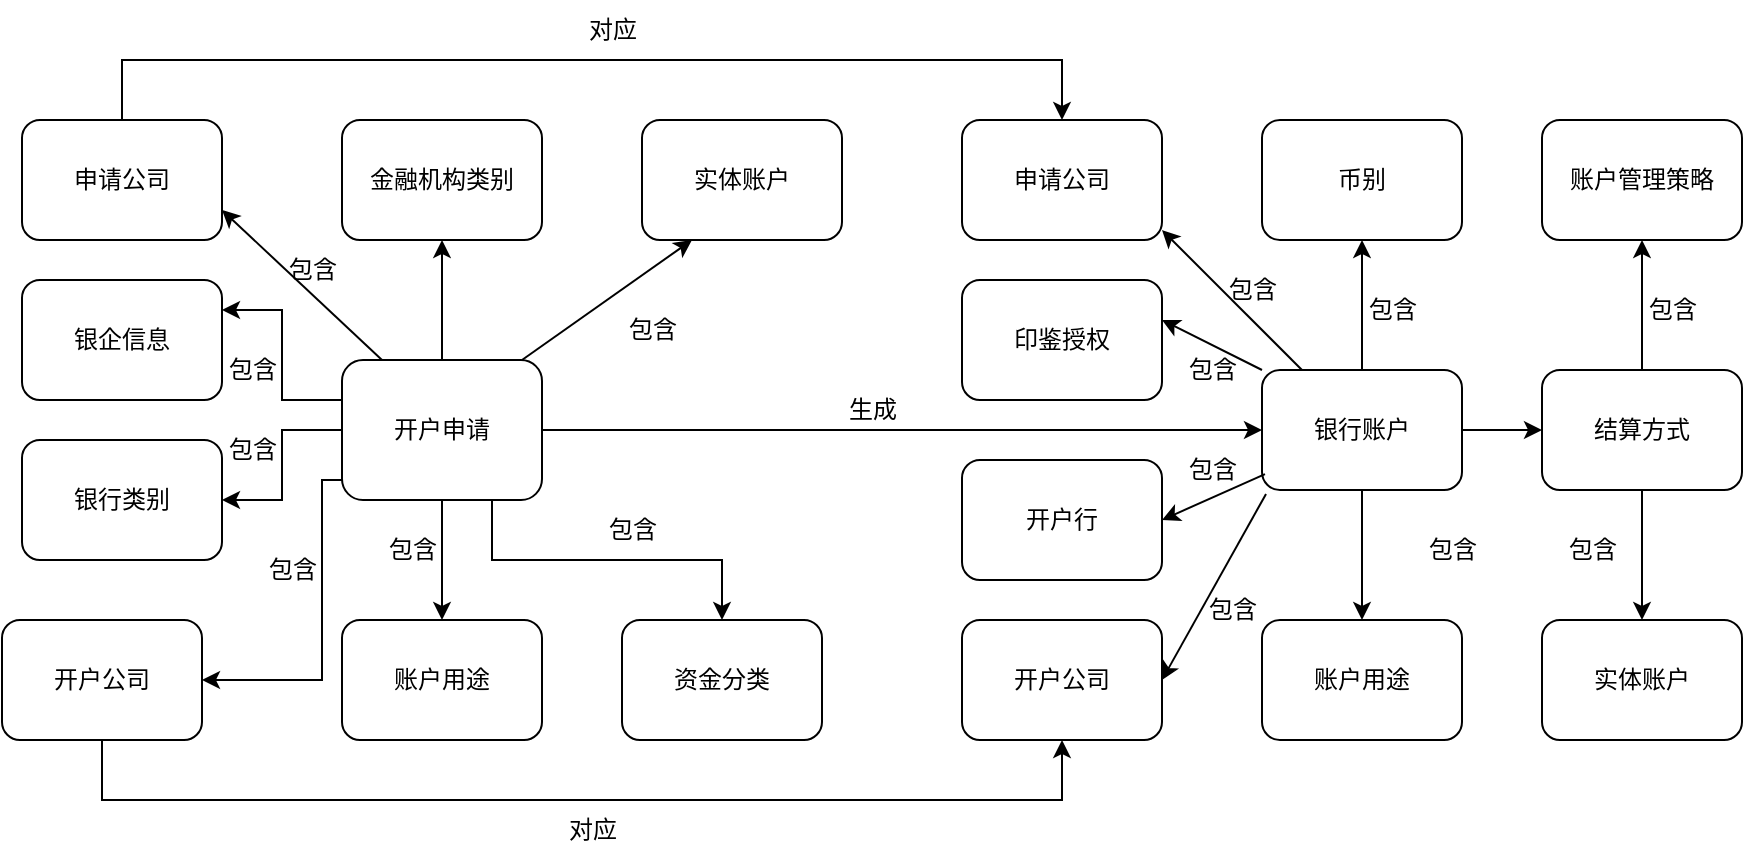 <mxfile version="21.0.2" type="github">
  <diagram name="第 1 页" id="eb18voc41g7uNXnEWzvE">
    <mxGraphModel dx="1434" dy="764" grid="1" gridSize="10" guides="1" tooltips="1" connect="1" arrows="1" fold="1" page="1" pageScale="1" pageWidth="3300" pageHeight="4681" math="0" shadow="0">
      <root>
        <mxCell id="0" />
        <mxCell id="1" parent="0" />
        <mxCell id="5-KOo01hlj58CdEPXeHK-24" style="edgeStyle=orthogonalEdgeStyle;rounded=0;orthogonalLoop=1;jettySize=auto;html=1;entryX=0.5;entryY=1;entryDx=0;entryDy=0;" edge="1" parent="1" source="5-KOo01hlj58CdEPXeHK-1" target="5-KOo01hlj58CdEPXeHK-20">
          <mxGeometry relative="1" as="geometry" />
        </mxCell>
        <mxCell id="5-KOo01hlj58CdEPXeHK-25" style="edgeStyle=orthogonalEdgeStyle;rounded=0;orthogonalLoop=1;jettySize=auto;html=1;entryX=1;entryY=0.25;entryDx=0;entryDy=0;" edge="1" parent="1" source="5-KOo01hlj58CdEPXeHK-1" target="5-KOo01hlj58CdEPXeHK-19">
          <mxGeometry relative="1" as="geometry">
            <Array as="points">
              <mxPoint x="290" y="230" />
              <mxPoint x="290" y="185" />
            </Array>
          </mxGeometry>
        </mxCell>
        <mxCell id="5-KOo01hlj58CdEPXeHK-26" style="edgeStyle=orthogonalEdgeStyle;rounded=0;orthogonalLoop=1;jettySize=auto;html=1;entryX=1;entryY=0.5;entryDx=0;entryDy=0;" edge="1" parent="1" source="5-KOo01hlj58CdEPXeHK-1" target="5-KOo01hlj58CdEPXeHK-17">
          <mxGeometry relative="1" as="geometry" />
        </mxCell>
        <mxCell id="5-KOo01hlj58CdEPXeHK-27" style="edgeStyle=orthogonalEdgeStyle;rounded=0;orthogonalLoop=1;jettySize=auto;html=1;exitX=0.25;exitY=1;exitDx=0;exitDy=0;entryX=1;entryY=0.5;entryDx=0;entryDy=0;" edge="1" parent="1" source="5-KOo01hlj58CdEPXeHK-1" target="5-KOo01hlj58CdEPXeHK-23">
          <mxGeometry relative="1" as="geometry">
            <Array as="points">
              <mxPoint x="345" y="270" />
              <mxPoint x="310" y="270" />
              <mxPoint x="310" y="370" />
              <mxPoint x="250" y="370" />
            </Array>
          </mxGeometry>
        </mxCell>
        <mxCell id="5-KOo01hlj58CdEPXeHK-28" style="edgeStyle=orthogonalEdgeStyle;rounded=0;orthogonalLoop=1;jettySize=auto;html=1;" edge="1" parent="1" source="5-KOo01hlj58CdEPXeHK-1" target="5-KOo01hlj58CdEPXeHK-16">
          <mxGeometry relative="1" as="geometry" />
        </mxCell>
        <mxCell id="5-KOo01hlj58CdEPXeHK-29" style="edgeStyle=orthogonalEdgeStyle;rounded=0;orthogonalLoop=1;jettySize=auto;html=1;exitX=0.75;exitY=1;exitDx=0;exitDy=0;entryX=0.5;entryY=0;entryDx=0;entryDy=0;" edge="1" parent="1" source="5-KOo01hlj58CdEPXeHK-1" target="5-KOo01hlj58CdEPXeHK-22">
          <mxGeometry relative="1" as="geometry" />
        </mxCell>
        <mxCell id="5-KOo01hlj58CdEPXeHK-43" style="edgeStyle=orthogonalEdgeStyle;rounded=0;orthogonalLoop=1;jettySize=auto;html=1;exitX=1;exitY=0.5;exitDx=0;exitDy=0;entryX=0;entryY=0.5;entryDx=0;entryDy=0;" edge="1" parent="1" source="5-KOo01hlj58CdEPXeHK-1" target="5-KOo01hlj58CdEPXeHK-3">
          <mxGeometry relative="1" as="geometry" />
        </mxCell>
        <mxCell id="5-KOo01hlj58CdEPXeHK-1" value="开户申请" style="rounded=1;whiteSpace=wrap;html=1;" vertex="1" parent="1">
          <mxGeometry x="320" y="210" width="100" height="70" as="geometry" />
        </mxCell>
        <mxCell id="5-KOo01hlj58CdEPXeHK-4" value="包含" style="text;html=1;align=center;verticalAlign=middle;resizable=0;points=[];autosize=1;strokeColor=none;fillColor=none;" vertex="1" parent="1">
          <mxGeometry x="450" y="180" width="50" height="30" as="geometry" />
        </mxCell>
        <mxCell id="5-KOo01hlj58CdEPXeHK-5" value="开户行" style="rounded=1;whiteSpace=wrap;html=1;" vertex="1" parent="1">
          <mxGeometry x="630" y="260" width="100" height="60" as="geometry" />
        </mxCell>
        <mxCell id="5-KOo01hlj58CdEPXeHK-55" style="edgeStyle=orthogonalEdgeStyle;rounded=0;orthogonalLoop=1;jettySize=auto;html=1;entryX=0.5;entryY=1;entryDx=0;entryDy=0;" edge="1" parent="1" source="5-KOo01hlj58CdEPXeHK-6" target="5-KOo01hlj58CdEPXeHK-9">
          <mxGeometry relative="1" as="geometry">
            <mxPoint x="990" y="160" as="targetPoint" />
          </mxGeometry>
        </mxCell>
        <mxCell id="5-KOo01hlj58CdEPXeHK-56" style="edgeStyle=orthogonalEdgeStyle;rounded=0;orthogonalLoop=1;jettySize=auto;html=1;" edge="1" parent="1" source="5-KOo01hlj58CdEPXeHK-6" target="5-KOo01hlj58CdEPXeHK-10">
          <mxGeometry relative="1" as="geometry">
            <Array as="points">
              <mxPoint x="970" y="330" />
              <mxPoint x="970" y="330" />
            </Array>
          </mxGeometry>
        </mxCell>
        <mxCell id="5-KOo01hlj58CdEPXeHK-6" value="结算方式" style="rounded=1;whiteSpace=wrap;html=1;" vertex="1" parent="1">
          <mxGeometry x="920" y="215" width="100" height="60" as="geometry" />
        </mxCell>
        <mxCell id="5-KOo01hlj58CdEPXeHK-7" value="账户用途" style="rounded=1;whiteSpace=wrap;html=1;" vertex="1" parent="1">
          <mxGeometry x="780" y="340" width="100" height="60" as="geometry" />
        </mxCell>
        <mxCell id="5-KOo01hlj58CdEPXeHK-8" value="币别" style="rounded=1;whiteSpace=wrap;html=1;" vertex="1" parent="1">
          <mxGeometry x="780" y="90" width="100" height="60" as="geometry" />
        </mxCell>
        <mxCell id="5-KOo01hlj58CdEPXeHK-9" value="账户管理策略" style="rounded=1;whiteSpace=wrap;html=1;" vertex="1" parent="1">
          <mxGeometry x="920" y="90" width="100" height="60" as="geometry" />
        </mxCell>
        <mxCell id="5-KOo01hlj58CdEPXeHK-10" value="实体账户" style="rounded=1;whiteSpace=wrap;html=1;" vertex="1" parent="1">
          <mxGeometry x="920" y="340" width="100" height="60" as="geometry" />
        </mxCell>
        <mxCell id="5-KOo01hlj58CdEPXeHK-11" value="开户公司" style="rounded=1;whiteSpace=wrap;html=1;" vertex="1" parent="1">
          <mxGeometry x="630" y="340" width="100" height="60" as="geometry" />
        </mxCell>
        <mxCell id="5-KOo01hlj58CdEPXeHK-13" value="申请公司" style="rounded=1;whiteSpace=wrap;html=1;" vertex="1" parent="1">
          <mxGeometry x="630" y="90" width="100" height="60" as="geometry" />
        </mxCell>
        <mxCell id="5-KOo01hlj58CdEPXeHK-14" value="印鉴授权" style="rounded=1;whiteSpace=wrap;html=1;" vertex="1" parent="1">
          <mxGeometry x="630" y="170" width="100" height="60" as="geometry" />
        </mxCell>
        <mxCell id="5-KOo01hlj58CdEPXeHK-16" value="账户用途" style="rounded=1;whiteSpace=wrap;html=1;" vertex="1" parent="1">
          <mxGeometry x="320" y="340" width="100" height="60" as="geometry" />
        </mxCell>
        <mxCell id="5-KOo01hlj58CdEPXeHK-17" value="银行类别" style="rounded=1;whiteSpace=wrap;html=1;" vertex="1" parent="1">
          <mxGeometry x="160" y="250" width="100" height="60" as="geometry" />
        </mxCell>
        <mxCell id="5-KOo01hlj58CdEPXeHK-89" style="edgeStyle=orthogonalEdgeStyle;rounded=0;orthogonalLoop=1;jettySize=auto;html=1;entryX=0.5;entryY=0;entryDx=0;entryDy=0;" edge="1" parent="1" source="5-KOo01hlj58CdEPXeHK-18" target="5-KOo01hlj58CdEPXeHK-13">
          <mxGeometry relative="1" as="geometry">
            <Array as="points">
              <mxPoint x="210" y="60" />
              <mxPoint x="680" y="60" />
            </Array>
          </mxGeometry>
        </mxCell>
        <mxCell id="5-KOo01hlj58CdEPXeHK-18" value="申请公司" style="rounded=1;whiteSpace=wrap;html=1;" vertex="1" parent="1">
          <mxGeometry x="160" y="90" width="100" height="60" as="geometry" />
        </mxCell>
        <mxCell id="5-KOo01hlj58CdEPXeHK-19" value="银企信息" style="rounded=1;whiteSpace=wrap;html=1;" vertex="1" parent="1">
          <mxGeometry x="160" y="170" width="100" height="60" as="geometry" />
        </mxCell>
        <mxCell id="5-KOo01hlj58CdEPXeHK-20" value="金融机构类别" style="rounded=1;whiteSpace=wrap;html=1;" vertex="1" parent="1">
          <mxGeometry x="320" y="90" width="100" height="60" as="geometry" />
        </mxCell>
        <mxCell id="5-KOo01hlj58CdEPXeHK-21" value="实体账户" style="rounded=1;whiteSpace=wrap;html=1;" vertex="1" parent="1">
          <mxGeometry x="470" y="90" width="100" height="60" as="geometry" />
        </mxCell>
        <mxCell id="5-KOo01hlj58CdEPXeHK-22" value="资金分类" style="rounded=1;whiteSpace=wrap;html=1;" vertex="1" parent="1">
          <mxGeometry x="460" y="340" width="100" height="60" as="geometry" />
        </mxCell>
        <mxCell id="5-KOo01hlj58CdEPXeHK-90" style="edgeStyle=orthogonalEdgeStyle;rounded=0;orthogonalLoop=1;jettySize=auto;html=1;entryX=0.5;entryY=1;entryDx=0;entryDy=0;" edge="1" parent="1" source="5-KOo01hlj58CdEPXeHK-23" target="5-KOo01hlj58CdEPXeHK-11">
          <mxGeometry relative="1" as="geometry">
            <Array as="points">
              <mxPoint x="200" y="430" />
              <mxPoint x="680" y="430" />
            </Array>
          </mxGeometry>
        </mxCell>
        <mxCell id="5-KOo01hlj58CdEPXeHK-23" value="开户公司" style="rounded=1;whiteSpace=wrap;html=1;" vertex="1" parent="1">
          <mxGeometry x="150" y="340" width="100" height="60" as="geometry" />
        </mxCell>
        <mxCell id="5-KOo01hlj58CdEPXeHK-32" value="" style="endArrow=classic;html=1;rounded=0;entryX=1;entryY=0.75;entryDx=0;entryDy=0;" edge="1" parent="1" target="5-KOo01hlj58CdEPXeHK-18">
          <mxGeometry width="50" height="50" relative="1" as="geometry">
            <mxPoint x="340" y="210" as="sourcePoint" />
            <mxPoint x="390" y="160" as="targetPoint" />
          </mxGeometry>
        </mxCell>
        <mxCell id="5-KOo01hlj58CdEPXeHK-33" value="" style="endArrow=classic;html=1;rounded=0;entryX=0.25;entryY=1;entryDx=0;entryDy=0;exitX=0.9;exitY=0;exitDx=0;exitDy=0;exitPerimeter=0;" edge="1" parent="1" source="5-KOo01hlj58CdEPXeHK-1" target="5-KOo01hlj58CdEPXeHK-21">
          <mxGeometry width="50" height="50" relative="1" as="geometry">
            <mxPoint x="410" y="217.5" as="sourcePoint" />
            <mxPoint x="470" y="182.5" as="targetPoint" />
          </mxGeometry>
        </mxCell>
        <mxCell id="5-KOo01hlj58CdEPXeHK-35" value="包含" style="text;html=1;align=center;verticalAlign=middle;resizable=0;points=[];autosize=1;strokeColor=none;fillColor=none;" vertex="1" parent="1">
          <mxGeometry x="440" y="280" width="50" height="30" as="geometry" />
        </mxCell>
        <mxCell id="5-KOo01hlj58CdEPXeHK-36" value="包含" style="text;html=1;align=center;verticalAlign=middle;resizable=0;points=[];autosize=1;strokeColor=none;fillColor=none;" vertex="1" parent="1">
          <mxGeometry x="280" y="150" width="50" height="30" as="geometry" />
        </mxCell>
        <mxCell id="5-KOo01hlj58CdEPXeHK-37" value="包含" style="text;html=1;align=center;verticalAlign=middle;resizable=0;points=[];autosize=1;strokeColor=none;fillColor=none;" vertex="1" parent="1">
          <mxGeometry x="250" y="200" width="50" height="30" as="geometry" />
        </mxCell>
        <mxCell id="5-KOo01hlj58CdEPXeHK-38" value="包含" style="text;html=1;align=center;verticalAlign=middle;resizable=0;points=[];autosize=1;strokeColor=none;fillColor=none;" vertex="1" parent="1">
          <mxGeometry x="250" y="240" width="50" height="30" as="geometry" />
        </mxCell>
        <mxCell id="5-KOo01hlj58CdEPXeHK-39" value="包含" style="text;html=1;align=center;verticalAlign=middle;resizable=0;points=[];autosize=1;strokeColor=none;fillColor=none;" vertex="1" parent="1">
          <mxGeometry x="270" y="300" width="50" height="30" as="geometry" />
        </mxCell>
        <mxCell id="5-KOo01hlj58CdEPXeHK-40" value="包含" style="text;html=1;align=center;verticalAlign=middle;resizable=0;points=[];autosize=1;strokeColor=none;fillColor=none;" vertex="1" parent="1">
          <mxGeometry x="330" y="290" width="50" height="30" as="geometry" />
        </mxCell>
        <mxCell id="5-KOo01hlj58CdEPXeHK-41" value="生成" style="text;html=1;align=center;verticalAlign=middle;resizable=0;points=[];autosize=1;strokeColor=none;fillColor=none;" vertex="1" parent="1">
          <mxGeometry x="560" y="220" width="50" height="30" as="geometry" />
        </mxCell>
        <mxCell id="5-KOo01hlj58CdEPXeHK-50" style="edgeStyle=orthogonalEdgeStyle;rounded=0;orthogonalLoop=1;jettySize=auto;html=1;entryX=0.5;entryY=1;entryDx=0;entryDy=0;" edge="1" parent="1" source="5-KOo01hlj58CdEPXeHK-3" target="5-KOo01hlj58CdEPXeHK-8">
          <mxGeometry relative="1" as="geometry" />
        </mxCell>
        <mxCell id="5-KOo01hlj58CdEPXeHK-51" style="edgeStyle=orthogonalEdgeStyle;rounded=0;orthogonalLoop=1;jettySize=auto;html=1;entryX=0.5;entryY=0;entryDx=0;entryDy=0;" edge="1" parent="1" source="5-KOo01hlj58CdEPXeHK-3" target="5-KOo01hlj58CdEPXeHK-7">
          <mxGeometry relative="1" as="geometry" />
        </mxCell>
        <mxCell id="5-KOo01hlj58CdEPXeHK-52" style="edgeStyle=orthogonalEdgeStyle;rounded=0;orthogonalLoop=1;jettySize=auto;html=1;exitX=1;exitY=0.5;exitDx=0;exitDy=0;entryX=0;entryY=0.5;entryDx=0;entryDy=0;" edge="1" parent="1" source="5-KOo01hlj58CdEPXeHK-3" target="5-KOo01hlj58CdEPXeHK-6">
          <mxGeometry relative="1" as="geometry" />
        </mxCell>
        <mxCell id="5-KOo01hlj58CdEPXeHK-3" value="银行账户" style="rounded=1;whiteSpace=wrap;html=1;" vertex="1" parent="1">
          <mxGeometry x="780" y="215" width="100" height="60" as="geometry" />
        </mxCell>
        <mxCell id="5-KOo01hlj58CdEPXeHK-64" value="对应" style="text;html=1;align=center;verticalAlign=middle;resizable=0;points=[];autosize=1;strokeColor=none;fillColor=none;" vertex="1" parent="1">
          <mxGeometry x="430" y="30" width="50" height="30" as="geometry" />
        </mxCell>
        <mxCell id="5-KOo01hlj58CdEPXeHK-68" value="包含" style="text;html=1;align=center;verticalAlign=middle;resizable=0;points=[];autosize=1;strokeColor=none;fillColor=none;" vertex="1" parent="1">
          <mxGeometry x="920" y="290" width="50" height="30" as="geometry" />
        </mxCell>
        <mxCell id="5-KOo01hlj58CdEPXeHK-69" value="包含" style="text;html=1;align=center;verticalAlign=middle;resizable=0;points=[];autosize=1;strokeColor=none;fillColor=none;" vertex="1" parent="1">
          <mxGeometry x="960" y="170" width="50" height="30" as="geometry" />
        </mxCell>
        <mxCell id="5-KOo01hlj58CdEPXeHK-70" value="包含" style="text;html=1;align=center;verticalAlign=middle;resizable=0;points=[];autosize=1;strokeColor=none;fillColor=none;" vertex="1" parent="1">
          <mxGeometry x="820" y="170" width="50" height="30" as="geometry" />
        </mxCell>
        <mxCell id="5-KOo01hlj58CdEPXeHK-71" value="包含" style="text;html=1;align=center;verticalAlign=middle;resizable=0;points=[];autosize=1;strokeColor=none;fillColor=none;" vertex="1" parent="1">
          <mxGeometry x="850" y="290" width="50" height="30" as="geometry" />
        </mxCell>
        <mxCell id="5-KOo01hlj58CdEPXeHK-76" value="" style="endArrow=classic;html=1;rounded=0;exitX=0.9;exitY=0;exitDx=0;exitDy=0;exitPerimeter=0;" edge="1" parent="1">
          <mxGeometry width="50" height="50" relative="1" as="geometry">
            <mxPoint x="800" y="215" as="sourcePoint" />
            <mxPoint x="730" y="145" as="targetPoint" />
          </mxGeometry>
        </mxCell>
        <mxCell id="5-KOo01hlj58CdEPXeHK-77" value="" style="endArrow=classic;html=1;rounded=0;exitX=0;exitY=0;exitDx=0;exitDy=0;" edge="1" parent="1" source="5-KOo01hlj58CdEPXeHK-3">
          <mxGeometry width="50" height="50" relative="1" as="geometry">
            <mxPoint x="770" y="230" as="sourcePoint" />
            <mxPoint x="730" y="190" as="targetPoint" />
          </mxGeometry>
        </mxCell>
        <mxCell id="5-KOo01hlj58CdEPXeHK-81" value="" style="endArrow=classic;html=1;rounded=0;exitX=0.015;exitY=0.867;exitDx=0;exitDy=0;exitPerimeter=0;entryX=1;entryY=0.5;entryDx=0;entryDy=0;" edge="1" parent="1" source="5-KOo01hlj58CdEPXeHK-3" target="5-KOo01hlj58CdEPXeHK-5">
          <mxGeometry width="50" height="50" relative="1" as="geometry">
            <mxPoint x="760" y="325" as="sourcePoint" />
            <mxPoint x="720" y="285" as="targetPoint" />
          </mxGeometry>
        </mxCell>
        <mxCell id="5-KOo01hlj58CdEPXeHK-82" value="" style="endArrow=classic;html=1;rounded=0;exitX=0.015;exitY=0.867;exitDx=0;exitDy=0;exitPerimeter=0;entryX=1;entryY=0.5;entryDx=0;entryDy=0;" edge="1" parent="1" target="5-KOo01hlj58CdEPXeHK-11">
          <mxGeometry width="50" height="50" relative="1" as="geometry">
            <mxPoint x="782" y="277" as="sourcePoint" />
            <mxPoint x="740" y="300" as="targetPoint" />
          </mxGeometry>
        </mxCell>
        <mxCell id="5-KOo01hlj58CdEPXeHK-83" value="包含" style="text;html=1;align=center;verticalAlign=middle;resizable=0;points=[];autosize=1;strokeColor=none;fillColor=none;" vertex="1" parent="1">
          <mxGeometry x="750" y="160" width="50" height="30" as="geometry" />
        </mxCell>
        <mxCell id="5-KOo01hlj58CdEPXeHK-84" value="包含" style="text;html=1;align=center;verticalAlign=middle;resizable=0;points=[];autosize=1;strokeColor=none;fillColor=none;" vertex="1" parent="1">
          <mxGeometry x="730" y="200" width="50" height="30" as="geometry" />
        </mxCell>
        <mxCell id="5-KOo01hlj58CdEPXeHK-85" value="包含" style="text;html=1;align=center;verticalAlign=middle;resizable=0;points=[];autosize=1;strokeColor=none;fillColor=none;" vertex="1" parent="1">
          <mxGeometry x="730" y="250" width="50" height="30" as="geometry" />
        </mxCell>
        <mxCell id="5-KOo01hlj58CdEPXeHK-86" value="包含" style="text;html=1;align=center;verticalAlign=middle;resizable=0;points=[];autosize=1;strokeColor=none;fillColor=none;" vertex="1" parent="1">
          <mxGeometry x="740" y="320" width="50" height="30" as="geometry" />
        </mxCell>
        <mxCell id="5-KOo01hlj58CdEPXeHK-91" value="对应" style="text;html=1;align=center;verticalAlign=middle;resizable=0;points=[];autosize=1;strokeColor=none;fillColor=none;" vertex="1" parent="1">
          <mxGeometry x="420" y="430" width="50" height="30" as="geometry" />
        </mxCell>
      </root>
    </mxGraphModel>
  </diagram>
</mxfile>
